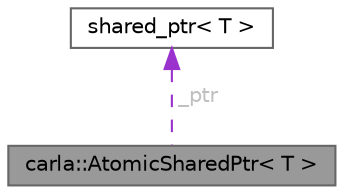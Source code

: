 digraph "carla::AtomicSharedPtr&lt; T &gt;"
{
 // INTERACTIVE_SVG=YES
 // LATEX_PDF_SIZE
  bgcolor="transparent";
  edge [fontname=Helvetica,fontsize=10,labelfontname=Helvetica,labelfontsize=10];
  node [fontname=Helvetica,fontsize=10,shape=box,height=0.2,width=0.4];
  Node1 [id="Node000001",label="carla::AtomicSharedPtr\< T \>",height=0.2,width=0.4,color="gray40", fillcolor="grey60", style="filled", fontcolor="black",tooltip="AtomicSharedPtr是一个非常简单的原子操作智能指针类，支持线程安全的共享指针操作，使用了release-acquire内存顺序。"];
  Node2 -> Node1 [id="edge1_Node000001_Node000002",dir="back",color="darkorchid3",style="dashed",tooltip=" ",label=" _ptr",fontcolor="grey" ];
  Node2 [id="Node000002",label="shared_ptr\< T \>",height=0.2,width=0.4,color="gray40", fillcolor="white", style="filled",tooltip=" "];
}
